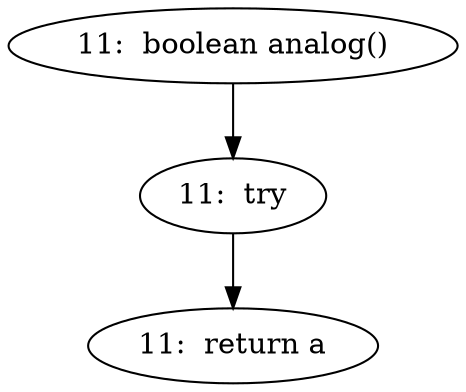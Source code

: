 digraph SLICE_{
  v1  [label="11:  boolean analog()"];
  v2  [label="11:  try"];
  v3  [label="11:  return a"];
  v1 -> v2  [label=""];
  v2 -> v3  [label=""];
   // end-of-graph
}
